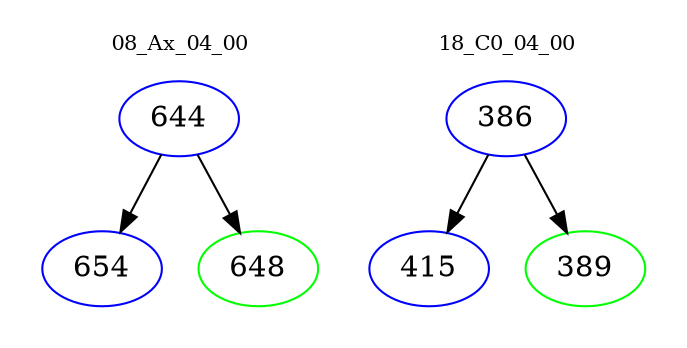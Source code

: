 digraph{
subgraph cluster_0 {
color = white
label = "08_Ax_04_00";
fontsize=10;
T0_644 [label="644", color="blue"]
T0_644 -> T0_654 [color="black"]
T0_654 [label="654", color="blue"]
T0_644 -> T0_648 [color="black"]
T0_648 [label="648", color="green"]
}
subgraph cluster_1 {
color = white
label = "18_C0_04_00";
fontsize=10;
T1_386 [label="386", color="blue"]
T1_386 -> T1_415 [color="black"]
T1_415 [label="415", color="blue"]
T1_386 -> T1_389 [color="black"]
T1_389 [label="389", color="green"]
}
}
